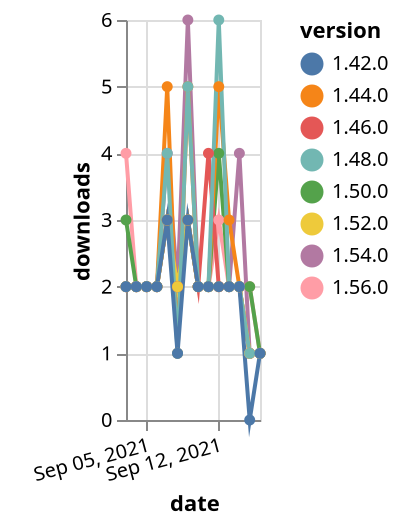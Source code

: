 {"$schema": "https://vega.github.io/schema/vega-lite/v5.json", "description": "A simple bar chart with embedded data.", "data": {"values": [{"date": "2021-09-03", "total": 230, "delta": 4, "version": "1.56.0"}, {"date": "2021-09-04", "total": 232, "delta": 2, "version": "1.56.0"}, {"date": "2021-09-05", "total": 234, "delta": 2, "version": "1.56.0"}, {"date": "2021-09-06", "total": 236, "delta": 2, "version": "1.56.0"}, {"date": "2021-09-07", "total": 239, "delta": 3, "version": "1.56.0"}, {"date": "2021-09-08", "total": 241, "delta": 2, "version": "1.56.0"}, {"date": "2021-09-09", "total": 244, "delta": 3, "version": "1.56.0"}, {"date": "2021-09-10", "total": 246, "delta": 2, "version": "1.56.0"}, {"date": "2021-09-11", "total": 248, "delta": 2, "version": "1.56.0"}, {"date": "2021-09-12", "total": 251, "delta": 3, "version": "1.56.0"}, {"date": "2021-09-13", "total": 253, "delta": 2, "version": "1.56.0"}, {"date": "2021-09-14", "total": 255, "delta": 2, "version": "1.56.0"}, {"date": "2021-09-15", "total": 257, "delta": 2, "version": "1.56.0"}, {"date": "2021-09-16", "total": 258, "delta": 1, "version": "1.56.0"}, {"date": "2021-09-03", "total": 713, "delta": 2, "version": "1.54.0"}, {"date": "2021-09-04", "total": 715, "delta": 2, "version": "1.54.0"}, {"date": "2021-09-05", "total": 717, "delta": 2, "version": "1.54.0"}, {"date": "2021-09-06", "total": 719, "delta": 2, "version": "1.54.0"}, {"date": "2021-09-07", "total": 723, "delta": 4, "version": "1.54.0"}, {"date": "2021-09-08", "total": 725, "delta": 2, "version": "1.54.0"}, {"date": "2021-09-09", "total": 731, "delta": 6, "version": "1.54.0"}, {"date": "2021-09-10", "total": 733, "delta": 2, "version": "1.54.0"}, {"date": "2021-09-11", "total": 735, "delta": 2, "version": "1.54.0"}, {"date": "2021-09-12", "total": 737, "delta": 2, "version": "1.54.0"}, {"date": "2021-09-13", "total": 739, "delta": 2, "version": "1.54.0"}, {"date": "2021-09-14", "total": 743, "delta": 4, "version": "1.54.0"}, {"date": "2021-09-15", "total": 744, "delta": 1, "version": "1.54.0"}, {"date": "2021-09-16", "total": 745, "delta": 1, "version": "1.54.0"}, {"date": "2021-09-03", "total": 1466, "delta": 3, "version": "1.50.0"}, {"date": "2021-09-04", "total": 1468, "delta": 2, "version": "1.50.0"}, {"date": "2021-09-05", "total": 1470, "delta": 2, "version": "1.50.0"}, {"date": "2021-09-06", "total": 1472, "delta": 2, "version": "1.50.0"}, {"date": "2021-09-07", "total": 1475, "delta": 3, "version": "1.50.0"}, {"date": "2021-09-08", "total": 1477, "delta": 2, "version": "1.50.0"}, {"date": "2021-09-09", "total": 1480, "delta": 3, "version": "1.50.0"}, {"date": "2021-09-10", "total": 1482, "delta": 2, "version": "1.50.0"}, {"date": "2021-09-11", "total": 1484, "delta": 2, "version": "1.50.0"}, {"date": "2021-09-12", "total": 1488, "delta": 4, "version": "1.50.0"}, {"date": "2021-09-13", "total": 1490, "delta": 2, "version": "1.50.0"}, {"date": "2021-09-14", "total": 1492, "delta": 2, "version": "1.50.0"}, {"date": "2021-09-15", "total": 1494, "delta": 2, "version": "1.50.0"}, {"date": "2021-09-16", "total": 1495, "delta": 1, "version": "1.50.0"}, {"date": "2021-09-03", "total": 2543, "delta": 2, "version": "1.44.0"}, {"date": "2021-09-04", "total": 2545, "delta": 2, "version": "1.44.0"}, {"date": "2021-09-05", "total": 2547, "delta": 2, "version": "1.44.0"}, {"date": "2021-09-06", "total": 2549, "delta": 2, "version": "1.44.0"}, {"date": "2021-09-07", "total": 2554, "delta": 5, "version": "1.44.0"}, {"date": "2021-09-08", "total": 2555, "delta": 1, "version": "1.44.0"}, {"date": "2021-09-09", "total": 2560, "delta": 5, "version": "1.44.0"}, {"date": "2021-09-10", "total": 2562, "delta": 2, "version": "1.44.0"}, {"date": "2021-09-11", "total": 2564, "delta": 2, "version": "1.44.0"}, {"date": "2021-09-12", "total": 2569, "delta": 5, "version": "1.44.0"}, {"date": "2021-09-13", "total": 2572, "delta": 3, "version": "1.44.0"}, {"date": "2021-09-14", "total": 2574, "delta": 2, "version": "1.44.0"}, {"date": "2021-09-15", "total": 2575, "delta": 1, "version": "1.44.0"}, {"date": "2021-09-16", "total": 2576, "delta": 1, "version": "1.44.0"}, {"date": "2021-09-03", "total": 2066, "delta": 2, "version": "1.46.0"}, {"date": "2021-09-04", "total": 2068, "delta": 2, "version": "1.46.0"}, {"date": "2021-09-05", "total": 2070, "delta": 2, "version": "1.46.0"}, {"date": "2021-09-06", "total": 2072, "delta": 2, "version": "1.46.0"}, {"date": "2021-09-07", "total": 2075, "delta": 3, "version": "1.46.0"}, {"date": "2021-09-08", "total": 2077, "delta": 2, "version": "1.46.0"}, {"date": "2021-09-09", "total": 2080, "delta": 3, "version": "1.46.0"}, {"date": "2021-09-10", "total": 2082, "delta": 2, "version": "1.46.0"}, {"date": "2021-09-11", "total": 2086, "delta": 4, "version": "1.46.0"}, {"date": "2021-09-12", "total": 2088, "delta": 2, "version": "1.46.0"}, {"date": "2021-09-13", "total": 2090, "delta": 2, "version": "1.46.0"}, {"date": "2021-09-14", "total": 2092, "delta": 2, "version": "1.46.0"}, {"date": "2021-09-15", "total": 2093, "delta": 1, "version": "1.46.0"}, {"date": "2021-09-16", "total": 2094, "delta": 1, "version": "1.46.0"}, {"date": "2021-09-03", "total": 1006, "delta": 2, "version": "1.52.0"}, {"date": "2021-09-04", "total": 1008, "delta": 2, "version": "1.52.0"}, {"date": "2021-09-05", "total": 1010, "delta": 2, "version": "1.52.0"}, {"date": "2021-09-06", "total": 1012, "delta": 2, "version": "1.52.0"}, {"date": "2021-09-07", "total": 1015, "delta": 3, "version": "1.52.0"}, {"date": "2021-09-08", "total": 1017, "delta": 2, "version": "1.52.0"}, {"date": "2021-09-09", "total": 1020, "delta": 3, "version": "1.52.0"}, {"date": "2021-09-10", "total": 1022, "delta": 2, "version": "1.52.0"}, {"date": "2021-09-11", "total": 1024, "delta": 2, "version": "1.52.0"}, {"date": "2021-09-12", "total": 1026, "delta": 2, "version": "1.52.0"}, {"date": "2021-09-13", "total": 1028, "delta": 2, "version": "1.52.0"}, {"date": "2021-09-14", "total": 1030, "delta": 2, "version": "1.52.0"}, {"date": "2021-09-15", "total": 1031, "delta": 1, "version": "1.52.0"}, {"date": "2021-09-16", "total": 1032, "delta": 1, "version": "1.52.0"}, {"date": "2021-09-03", "total": 1982, "delta": 2, "version": "1.48.0"}, {"date": "2021-09-04", "total": 1984, "delta": 2, "version": "1.48.0"}, {"date": "2021-09-05", "total": 1986, "delta": 2, "version": "1.48.0"}, {"date": "2021-09-06", "total": 1988, "delta": 2, "version": "1.48.0"}, {"date": "2021-09-07", "total": 1992, "delta": 4, "version": "1.48.0"}, {"date": "2021-09-08", "total": 1993, "delta": 1, "version": "1.48.0"}, {"date": "2021-09-09", "total": 1998, "delta": 5, "version": "1.48.0"}, {"date": "2021-09-10", "total": 2000, "delta": 2, "version": "1.48.0"}, {"date": "2021-09-11", "total": 2002, "delta": 2, "version": "1.48.0"}, {"date": "2021-09-12", "total": 2008, "delta": 6, "version": "1.48.0"}, {"date": "2021-09-13", "total": 2010, "delta": 2, "version": "1.48.0"}, {"date": "2021-09-14", "total": 2012, "delta": 2, "version": "1.48.0"}, {"date": "2021-09-15", "total": 2013, "delta": 1, "version": "1.48.0"}, {"date": "2021-09-16", "total": 2014, "delta": 1, "version": "1.48.0"}, {"date": "2021-09-03", "total": 2387, "delta": 2, "version": "1.42.0"}, {"date": "2021-09-04", "total": 2389, "delta": 2, "version": "1.42.0"}, {"date": "2021-09-05", "total": 2391, "delta": 2, "version": "1.42.0"}, {"date": "2021-09-06", "total": 2393, "delta": 2, "version": "1.42.0"}, {"date": "2021-09-07", "total": 2396, "delta": 3, "version": "1.42.0"}, {"date": "2021-09-08", "total": 2397, "delta": 1, "version": "1.42.0"}, {"date": "2021-09-09", "total": 2400, "delta": 3, "version": "1.42.0"}, {"date": "2021-09-10", "total": 2402, "delta": 2, "version": "1.42.0"}, {"date": "2021-09-11", "total": 2404, "delta": 2, "version": "1.42.0"}, {"date": "2021-09-12", "total": 2406, "delta": 2, "version": "1.42.0"}, {"date": "2021-09-13", "total": 2408, "delta": 2, "version": "1.42.0"}, {"date": "2021-09-14", "total": 2410, "delta": 2, "version": "1.42.0"}, {"date": "2021-09-15", "total": 2410, "delta": 0, "version": "1.42.0"}, {"date": "2021-09-16", "total": 2411, "delta": 1, "version": "1.42.0"}]}, "width": "container", "mark": {"type": "line", "point": {"filled": true}}, "encoding": {"x": {"field": "date", "type": "temporal", "timeUnit": "yearmonthdate", "title": "date", "axis": {"labelAngle": -15}}, "y": {"field": "delta", "type": "quantitative", "title": "downloads"}, "color": {"field": "version", "type": "nominal"}, "tooltip": {"field": "delta"}}}